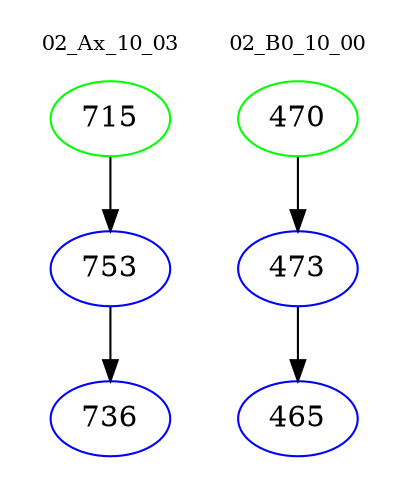 digraph{
subgraph cluster_0 {
color = white
label = "02_Ax_10_03";
fontsize=10;
T0_715 [label="715", color="green"]
T0_715 -> T0_753 [color="black"]
T0_753 [label="753", color="blue"]
T0_753 -> T0_736 [color="black"]
T0_736 [label="736", color="blue"]
}
subgraph cluster_1 {
color = white
label = "02_B0_10_00";
fontsize=10;
T1_470 [label="470", color="green"]
T1_470 -> T1_473 [color="black"]
T1_473 [label="473", color="blue"]
T1_473 -> T1_465 [color="black"]
T1_465 [label="465", color="blue"]
}
}

